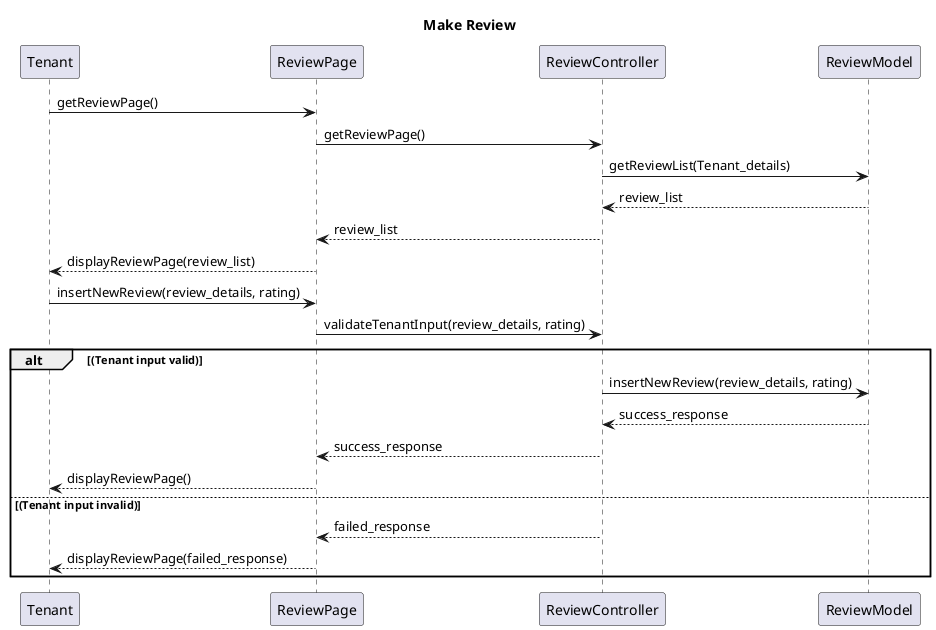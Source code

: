 @startuml
title Make Review
Tenant -> ReviewPage: getReviewPage()
ReviewPage -> ReviewController: getReviewPage()
ReviewController -> ReviewModel: getReviewList(Tenant_details)
ReviewController <-- ReviewModel: review_list
ReviewPage <-- ReviewController: review_list
Tenant <-- ReviewPage: displayReviewPage(review_list)

Tenant -> ReviewPage: insertNewReview(review_details, rating)
ReviewPage -> ReviewController: validateTenantInput(review_details, rating)

alt (Tenant input valid)
    ReviewController -> ReviewModel: insertNewReview(review_details, rating)
    ReviewController <-- ReviewModel: success_response
    ReviewPage <-- ReviewController: success_response
    Tenant <-- ReviewPage: displayReviewPage()
else (Tenant input invalid)
    ReviewPage <-- ReviewController: failed_response
    Tenant <-- ReviewPage: displayReviewPage(failed_response)
end

@enduml